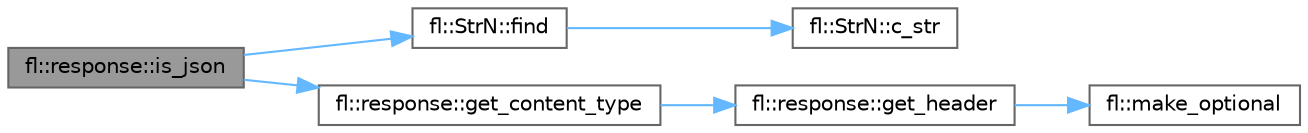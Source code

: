 digraph "fl::response::is_json"
{
 // INTERACTIVE_SVG=YES
 // LATEX_PDF_SIZE
  bgcolor="transparent";
  edge [fontname=Helvetica,fontsize=10,labelfontname=Helvetica,labelfontsize=10];
  node [fontname=Helvetica,fontsize=10,shape=box,height=0.2,width=0.4];
  rankdir="LR";
  Node1 [id="Node000001",label="fl::response::is_json",height=0.2,width=0.4,color="gray40", fillcolor="grey60", style="filled", fontcolor="black",tooltip="Check if response appears to contain JSON content."];
  Node1 -> Node2 [id="edge1_Node000001_Node000002",color="steelblue1",style="solid",tooltip=" "];
  Node2 [id="Node000002",label="fl::StrN::find",height=0.2,width=0.4,color="grey40", fillcolor="white", style="filled",URL="$dc/d96/classfl_1_1_str_n_a3d66ea4272adeb310d727edb78ceac91.html#a3d66ea4272adeb310d727edb78ceac91",tooltip=" "];
  Node2 -> Node3 [id="edge2_Node000002_Node000003",color="steelblue1",style="solid",tooltip=" "];
  Node3 [id="Node000003",label="fl::StrN::c_str",height=0.2,width=0.4,color="grey40", fillcolor="white", style="filled",URL="$dc/d96/classfl_1_1_str_n_a67296b774f8201293edbbabbd1b642cb.html#a67296b774f8201293edbbabbd1b642cb",tooltip=" "];
  Node1 -> Node4 [id="edge3_Node000001_Node000004",color="steelblue1",style="solid",tooltip=" "];
  Node4 [id="Node000004",label="fl::response::get_content_type",height=0.2,width=0.4,color="grey40", fillcolor="white", style="filled",URL="$d5/d4b/classfl_1_1response_a330eca0371b3740387f8a8ffbbf01323.html#a330eca0371b3740387f8a8ffbbf01323",tooltip="Get content type convenience method."];
  Node4 -> Node5 [id="edge4_Node000004_Node000005",color="steelblue1",style="solid",tooltip=" "];
  Node5 [id="Node000005",label="fl::response::get_header",height=0.2,width=0.4,color="grey40", fillcolor="white", style="filled",URL="$d5/d4b/classfl_1_1response_a589fee303b366ab7853c5460832adf13.html#a589fee303b366ab7853c5460832adf13",tooltip="Get header value (like JavaScript response.headers.get())"];
  Node5 -> Node6 [id="edge5_Node000005_Node000006",color="steelblue1",style="solid",tooltip=" "];
  Node6 [id="Node000006",label="fl::make_optional",height=0.2,width=0.4,color="grey40", fillcolor="white", style="filled",URL="$d4/d36/namespacefl_a3b127995147ef801bf625e939aeae61a.html#a3b127995147ef801bf625e939aeae61a",tooltip=" "];
}
